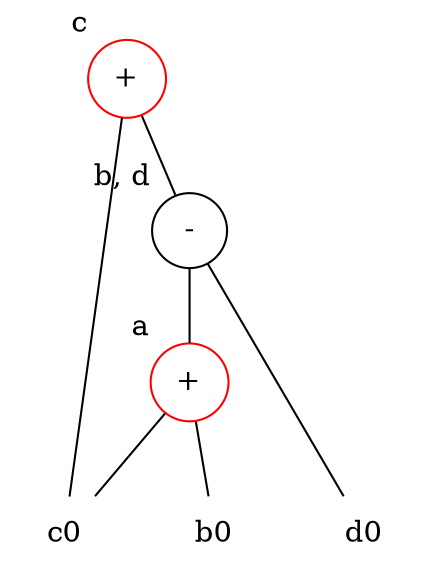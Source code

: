 graph g {
  b0 [label="b0", shape="none"]
  c0 [label="c0", shape="none"]
  d0 [label="d0", shape="none"]
  0 [label="+", xlabel="a", shape="circle", color="red"]
  1 [label="-", xlabel="b, d", shape="circle"]
  2 [label="+", xlabel="c", shape="circle", color="red"]
  2 -- 1
  1 -- d0
  0 -- c0
  1 -- 0
  0 -- b0
  2 -- c0
  {rank=sink d0 c0 b0 }
}
